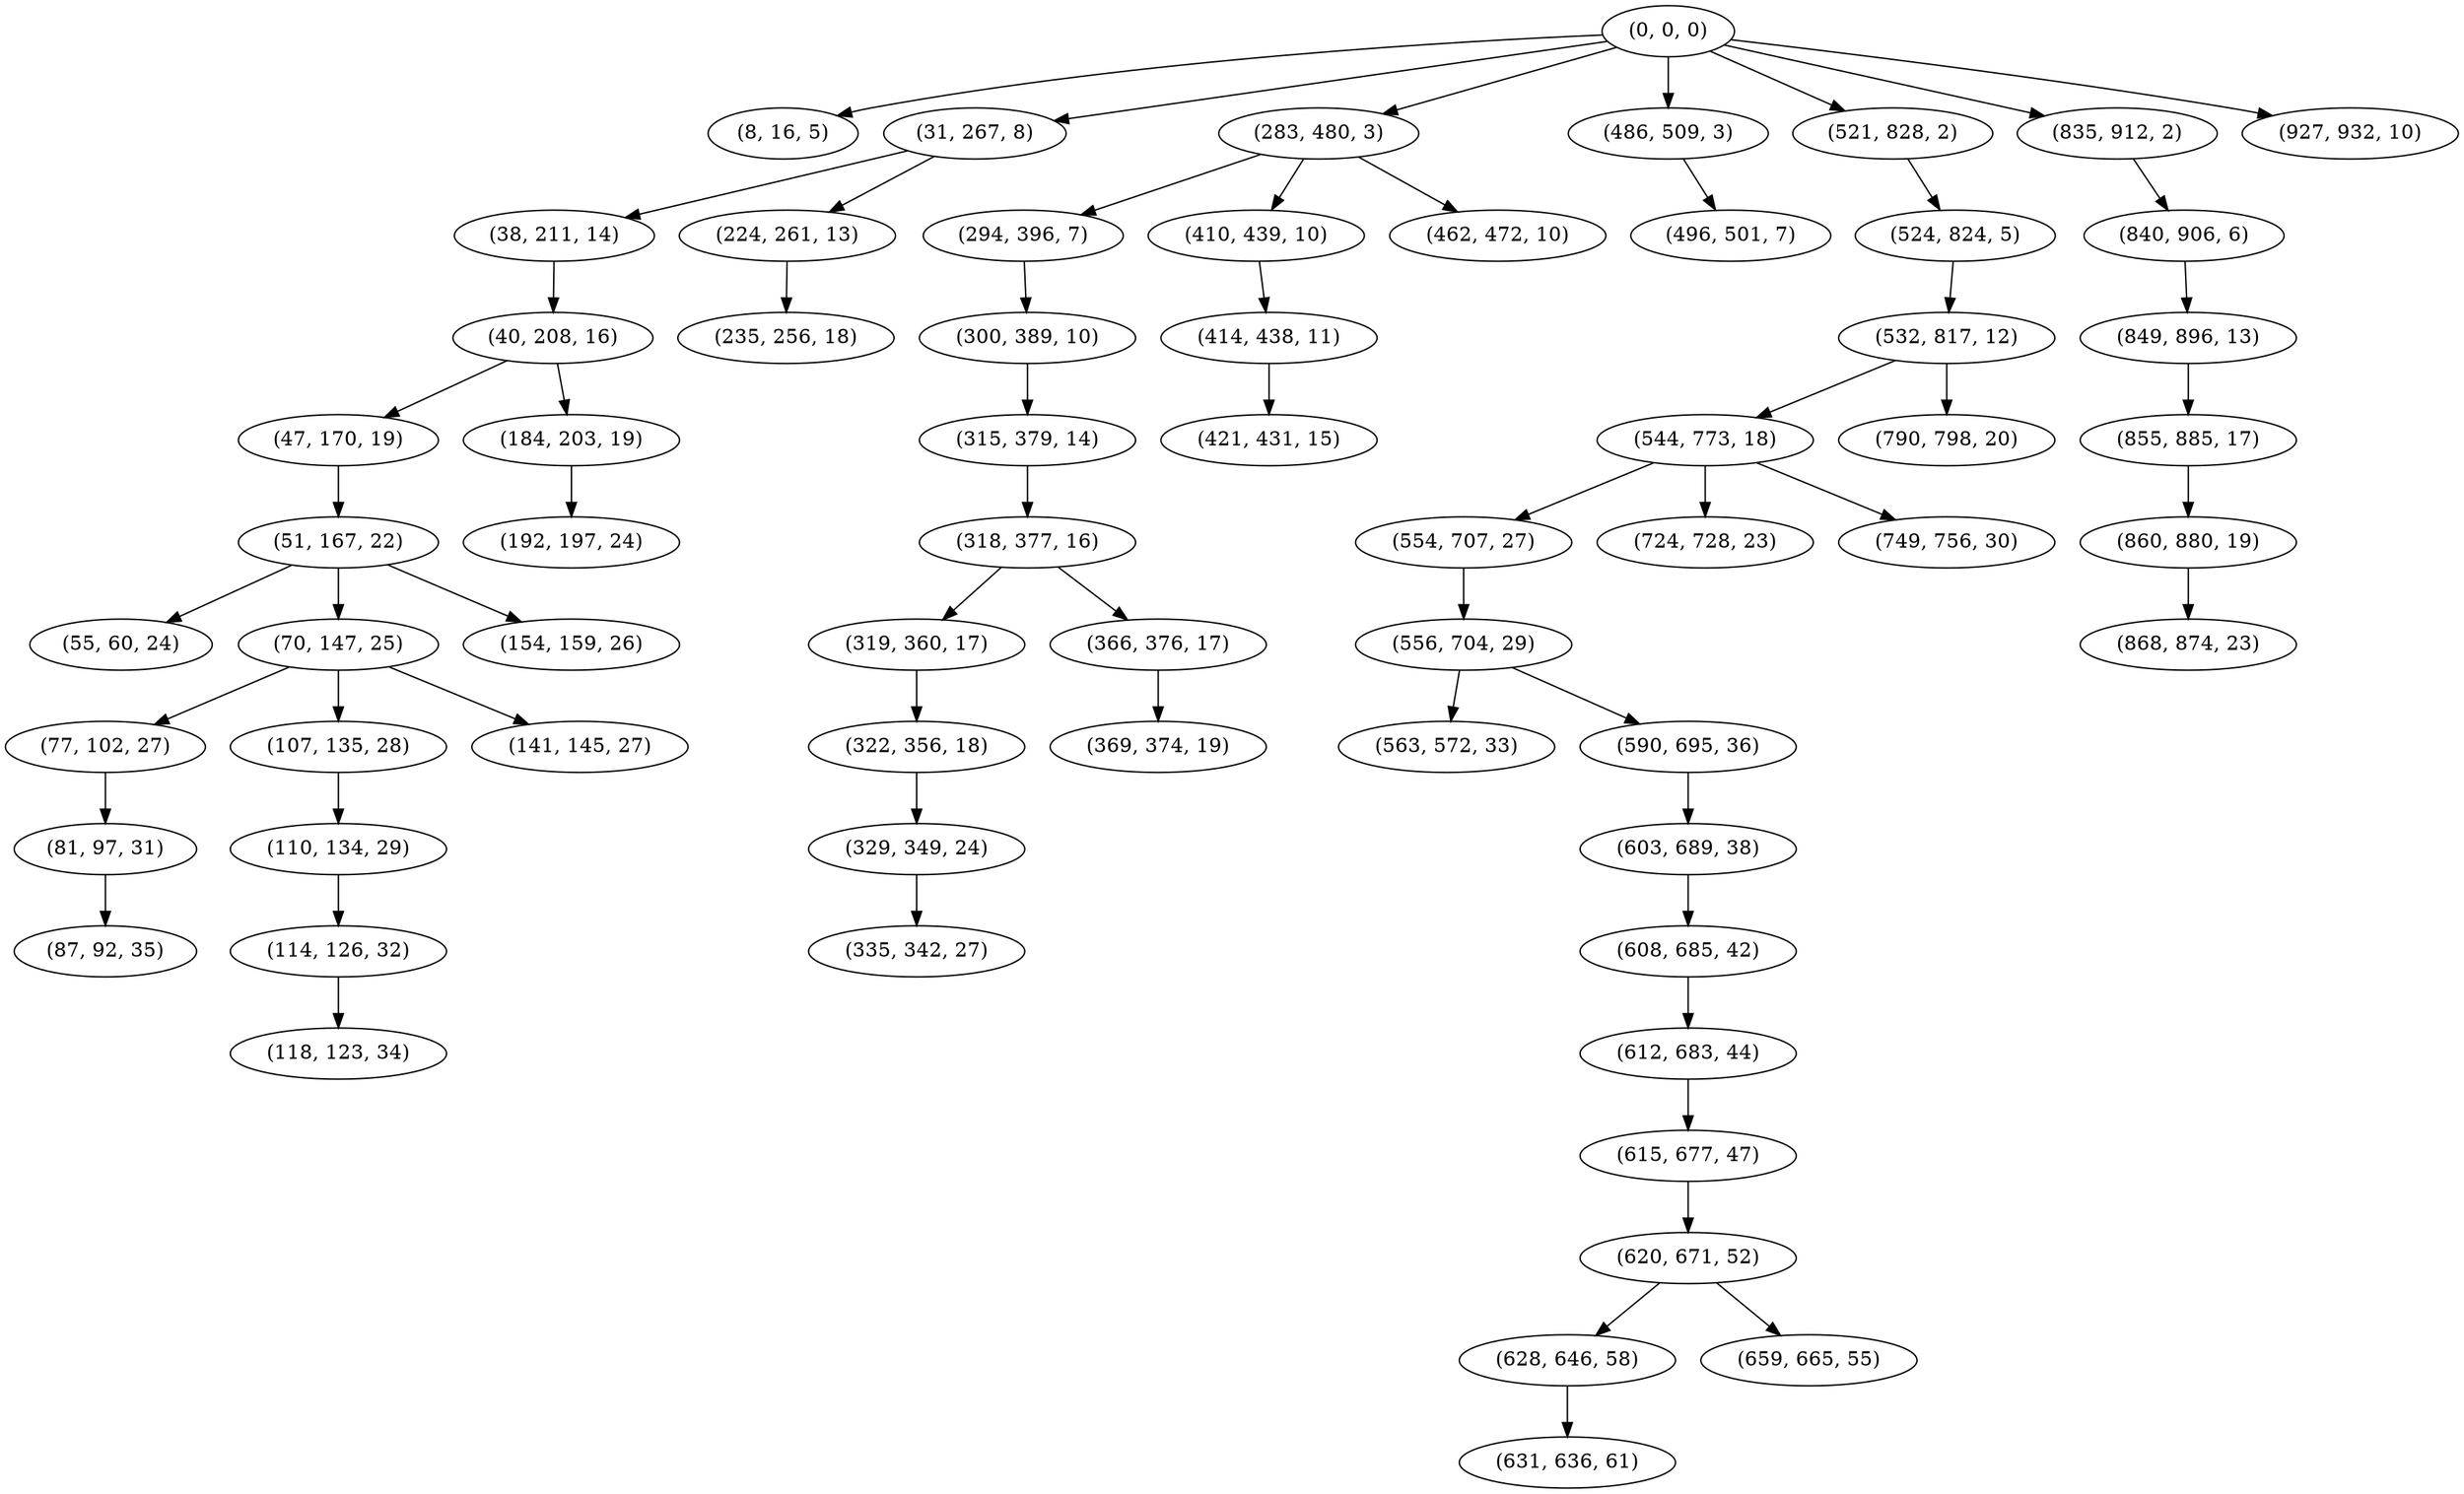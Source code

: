 digraph tree {
    "(0, 0, 0)";
    "(8, 16, 5)";
    "(31, 267, 8)";
    "(38, 211, 14)";
    "(40, 208, 16)";
    "(47, 170, 19)";
    "(51, 167, 22)";
    "(55, 60, 24)";
    "(70, 147, 25)";
    "(77, 102, 27)";
    "(81, 97, 31)";
    "(87, 92, 35)";
    "(107, 135, 28)";
    "(110, 134, 29)";
    "(114, 126, 32)";
    "(118, 123, 34)";
    "(141, 145, 27)";
    "(154, 159, 26)";
    "(184, 203, 19)";
    "(192, 197, 24)";
    "(224, 261, 13)";
    "(235, 256, 18)";
    "(283, 480, 3)";
    "(294, 396, 7)";
    "(300, 389, 10)";
    "(315, 379, 14)";
    "(318, 377, 16)";
    "(319, 360, 17)";
    "(322, 356, 18)";
    "(329, 349, 24)";
    "(335, 342, 27)";
    "(366, 376, 17)";
    "(369, 374, 19)";
    "(410, 439, 10)";
    "(414, 438, 11)";
    "(421, 431, 15)";
    "(462, 472, 10)";
    "(486, 509, 3)";
    "(496, 501, 7)";
    "(521, 828, 2)";
    "(524, 824, 5)";
    "(532, 817, 12)";
    "(544, 773, 18)";
    "(554, 707, 27)";
    "(556, 704, 29)";
    "(563, 572, 33)";
    "(590, 695, 36)";
    "(603, 689, 38)";
    "(608, 685, 42)";
    "(612, 683, 44)";
    "(615, 677, 47)";
    "(620, 671, 52)";
    "(628, 646, 58)";
    "(631, 636, 61)";
    "(659, 665, 55)";
    "(724, 728, 23)";
    "(749, 756, 30)";
    "(790, 798, 20)";
    "(835, 912, 2)";
    "(840, 906, 6)";
    "(849, 896, 13)";
    "(855, 885, 17)";
    "(860, 880, 19)";
    "(868, 874, 23)";
    "(927, 932, 10)";
    "(0, 0, 0)" -> "(8, 16, 5)";
    "(0, 0, 0)" -> "(31, 267, 8)";
    "(0, 0, 0)" -> "(283, 480, 3)";
    "(0, 0, 0)" -> "(486, 509, 3)";
    "(0, 0, 0)" -> "(521, 828, 2)";
    "(0, 0, 0)" -> "(835, 912, 2)";
    "(0, 0, 0)" -> "(927, 932, 10)";
    "(31, 267, 8)" -> "(38, 211, 14)";
    "(31, 267, 8)" -> "(224, 261, 13)";
    "(38, 211, 14)" -> "(40, 208, 16)";
    "(40, 208, 16)" -> "(47, 170, 19)";
    "(40, 208, 16)" -> "(184, 203, 19)";
    "(47, 170, 19)" -> "(51, 167, 22)";
    "(51, 167, 22)" -> "(55, 60, 24)";
    "(51, 167, 22)" -> "(70, 147, 25)";
    "(51, 167, 22)" -> "(154, 159, 26)";
    "(70, 147, 25)" -> "(77, 102, 27)";
    "(70, 147, 25)" -> "(107, 135, 28)";
    "(70, 147, 25)" -> "(141, 145, 27)";
    "(77, 102, 27)" -> "(81, 97, 31)";
    "(81, 97, 31)" -> "(87, 92, 35)";
    "(107, 135, 28)" -> "(110, 134, 29)";
    "(110, 134, 29)" -> "(114, 126, 32)";
    "(114, 126, 32)" -> "(118, 123, 34)";
    "(184, 203, 19)" -> "(192, 197, 24)";
    "(224, 261, 13)" -> "(235, 256, 18)";
    "(283, 480, 3)" -> "(294, 396, 7)";
    "(283, 480, 3)" -> "(410, 439, 10)";
    "(283, 480, 3)" -> "(462, 472, 10)";
    "(294, 396, 7)" -> "(300, 389, 10)";
    "(300, 389, 10)" -> "(315, 379, 14)";
    "(315, 379, 14)" -> "(318, 377, 16)";
    "(318, 377, 16)" -> "(319, 360, 17)";
    "(318, 377, 16)" -> "(366, 376, 17)";
    "(319, 360, 17)" -> "(322, 356, 18)";
    "(322, 356, 18)" -> "(329, 349, 24)";
    "(329, 349, 24)" -> "(335, 342, 27)";
    "(366, 376, 17)" -> "(369, 374, 19)";
    "(410, 439, 10)" -> "(414, 438, 11)";
    "(414, 438, 11)" -> "(421, 431, 15)";
    "(486, 509, 3)" -> "(496, 501, 7)";
    "(521, 828, 2)" -> "(524, 824, 5)";
    "(524, 824, 5)" -> "(532, 817, 12)";
    "(532, 817, 12)" -> "(544, 773, 18)";
    "(532, 817, 12)" -> "(790, 798, 20)";
    "(544, 773, 18)" -> "(554, 707, 27)";
    "(544, 773, 18)" -> "(724, 728, 23)";
    "(544, 773, 18)" -> "(749, 756, 30)";
    "(554, 707, 27)" -> "(556, 704, 29)";
    "(556, 704, 29)" -> "(563, 572, 33)";
    "(556, 704, 29)" -> "(590, 695, 36)";
    "(590, 695, 36)" -> "(603, 689, 38)";
    "(603, 689, 38)" -> "(608, 685, 42)";
    "(608, 685, 42)" -> "(612, 683, 44)";
    "(612, 683, 44)" -> "(615, 677, 47)";
    "(615, 677, 47)" -> "(620, 671, 52)";
    "(620, 671, 52)" -> "(628, 646, 58)";
    "(620, 671, 52)" -> "(659, 665, 55)";
    "(628, 646, 58)" -> "(631, 636, 61)";
    "(835, 912, 2)" -> "(840, 906, 6)";
    "(840, 906, 6)" -> "(849, 896, 13)";
    "(849, 896, 13)" -> "(855, 885, 17)";
    "(855, 885, 17)" -> "(860, 880, 19)";
    "(860, 880, 19)" -> "(868, 874, 23)";
}

